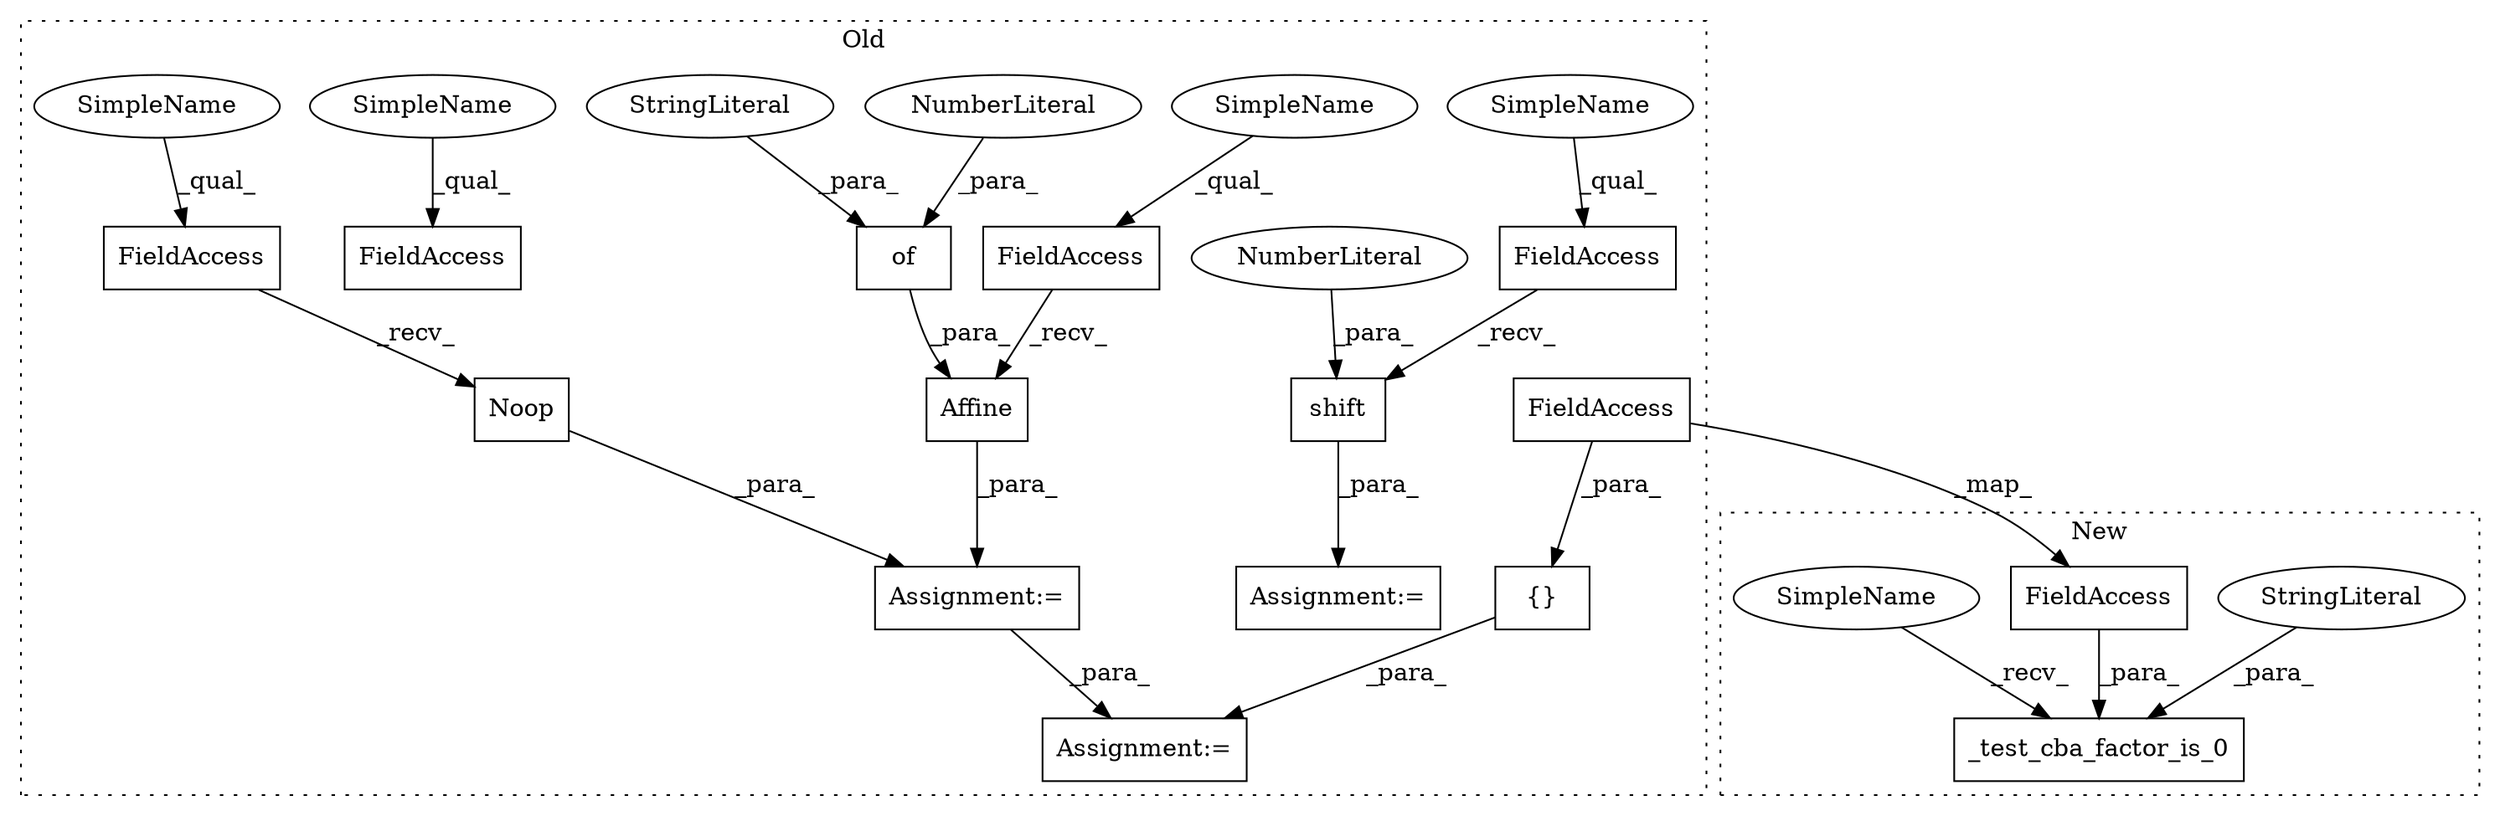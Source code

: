 digraph G {
subgraph cluster0 {
1 [label="{}" a="4" s="35016,35027" l="1,1" shape="box"];
3 [label="Assignment:=" a="7" s="34984" l="1" shape="box"];
4 [label="Noop" a="32" s="34923" l="6" shape="box"];
5 [label="FieldAccess" a="22" s="34905" l="17" shape="box"];
6 [label="FieldAccess" a="22" s="34877" l="17" shape="box"];
7 [label="FieldAccess" a="22" s="34930" l="17" shape="box"];
8 [label="of" a="32" s="34959,34967" l="3,1" shape="box"];
9 [label="NumberLiteral" a="34" s="34966" l="1" shape="ellipse"];
10 [label="Affine" a="32" s="34948,34968" l="7,1" shape="box"];
11 [label="Assignment:=" a="7" s="34876" l="1" shape="box"];
12 [label="StringLiteral" a="45" s="34962" l="3" shape="ellipse"];
15 [label="FieldAccess" a="22" s="35017" l="10" shape="box"];
16 [label="FieldAccess" a="22" s="35047" l="10" shape="box"];
17 [label="shift" a="32" s="35058,35065" l="6,1" shape="box"];
18 [label="NumberLiteral" a="34" s="35064" l="1" shape="ellipse"];
19 [label="Assignment:=" a="7" s="35046" l="1" shape="box"];
20 [label="SimpleName" a="42" s="35047" l="4" shape="ellipse"];
22 [label="SimpleName" a="42" s="34905" l="6" shape="ellipse"];
23 [label="SimpleName" a="42" s="34877" l="6" shape="ellipse"];
24 [label="SimpleName" a="42" s="34930" l="6" shape="ellipse"];
label = "Old";
style="dotted";
}
subgraph cluster1 {
2 [label="_test_cba_factor_is_0" a="32" s="34502,34554" l="22,1" shape="box"];
13 [label="StringLiteral" a="45" s="34524" l="19" shape="ellipse"];
14 [label="FieldAccess" a="22" s="34544" l="10" shape="box"];
21 [label="SimpleName" a="42" s="34497" l="4" shape="ellipse"];
label = "New";
style="dotted";
}
1 -> 3 [label="_para_"];
4 -> 11 [label="_para_"];
5 -> 4 [label="_recv_"];
7 -> 10 [label="_recv_"];
8 -> 10 [label="_para_"];
9 -> 8 [label="_para_"];
10 -> 11 [label="_para_"];
11 -> 3 [label="_para_"];
12 -> 8 [label="_para_"];
13 -> 2 [label="_para_"];
14 -> 2 [label="_para_"];
15 -> 14 [label="_map_"];
15 -> 1 [label="_para_"];
16 -> 17 [label="_recv_"];
17 -> 19 [label="_para_"];
18 -> 17 [label="_para_"];
20 -> 16 [label="_qual_"];
21 -> 2 [label="_recv_"];
22 -> 5 [label="_qual_"];
23 -> 6 [label="_qual_"];
24 -> 7 [label="_qual_"];
}